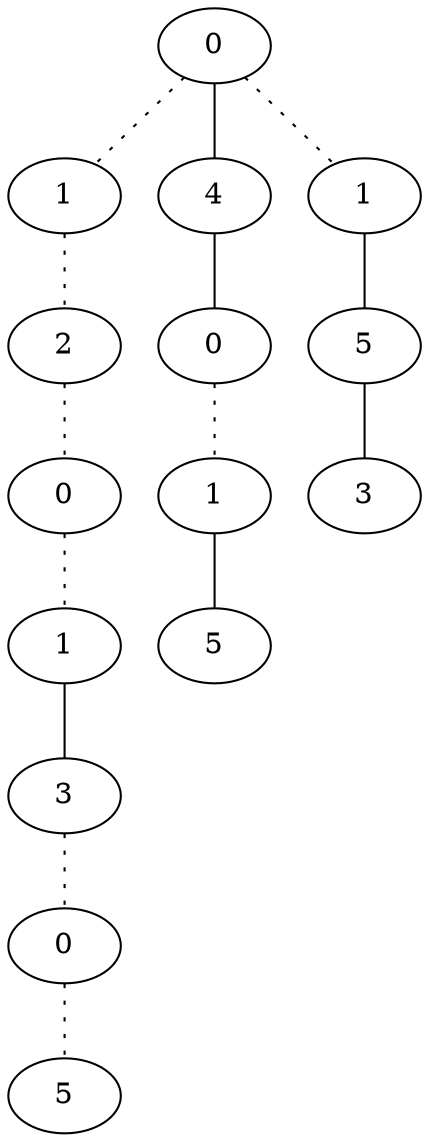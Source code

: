 graph {
a0[label=0];
a1[label=1];
a2[label=2];
a3[label=0];
a4[label=1];
a5[label=3];
a6[label=0];
a7[label=5];
a8[label=4];
a9[label=0];
a10[label=1];
a11[label=5];
a12[label=1];
a13[label=5];
a14[label=3];
a0 -- a1 [style=dotted];
a0 -- a8;
a0 -- a12 [style=dotted];
a1 -- a2 [style=dotted];
a2 -- a3 [style=dotted];
a3 -- a4 [style=dotted];
a4 -- a5;
a5 -- a6 [style=dotted];
a6 -- a7 [style=dotted];
a8 -- a9;
a9 -- a10 [style=dotted];
a10 -- a11;
a12 -- a13;
a13 -- a14;
}
